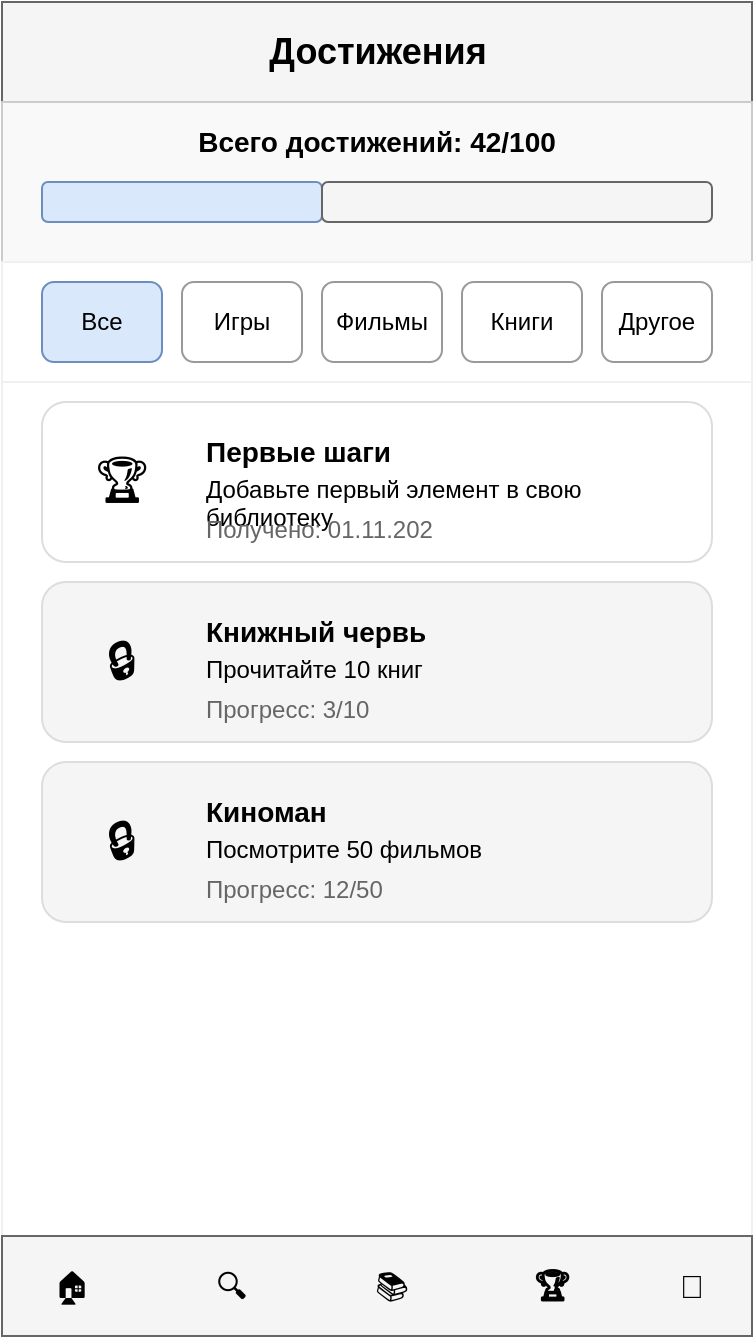 <mxfile version="21.6.6">
  <diagram name="Страница достижений - Мобильная версия" id="achievements-page-mobile">
    <mxGraphModel dx="375" dy="667" grid="1" gridSize="10" guides="1" tooltips="1" connect="1" arrows="1" fold="1" page="1" pageScale="1" pageWidth="375" pageHeight="667" math="0" shadow="0">
      <root>
        <mxCell id="0" />
        <mxCell id="1" parent="0" />
        <!-- Верхняя панель навигации -->
        <mxCell id="header" value="" style="rounded=0;whiteSpace=wrap;html=1;fillColor=#f5f5f5;strokeColor=#666666;fontColor=#333333;" vertex="1" parent="1">
          <mxGeometry x="0" y="0" width="375" height="50" as="geometry" />
        </mxCell>
        <mxCell id="page_title" value="Достижения" style="text;html=1;strokeColor=none;fillColor=none;align=center;verticalAlign=middle;whiteSpace=wrap;rounded=0;fontStyle=1;fontSize=18;" vertex="1" parent="1">
          <mxGeometry x="107.5" y="10" width="160" height="30" as="geometry" />
        </mxCell>
        <!-- Статистика достижений -->
        <mxCell id="stats_container" value="" style="rounded=0;whiteSpace=wrap;html=1;fillColor=#f9f9f9;strokeColor=#cccccc;" vertex="1" parent="1">
          <mxGeometry x="0" y="50" width="375" height="80" as="geometry" />
        </mxCell>
        <mxCell id="total_achievements" value="Всего достижений: 42/100" style="text;html=1;strokeColor=none;fillColor=none;align=center;verticalAlign=middle;whiteSpace=wrap;rounded=0;fontSize=14;fontStyle=1" vertex="1" parent="1">
          <mxGeometry x="20" y="60" width="335" height="20" as="geometry" />
        </mxCell>
        <mxCell id="progress_bar" value="" style="rounded=1;whiteSpace=wrap;html=1;fillColor=#dae8fc;strokeColor=#6c8ebf;" vertex="1" parent="1">
          <mxGeometry x="20" y="90" width="140" height="20" as="geometry" />
        </mxCell>
        <mxCell id="progress_bar_bg" value="" style="rounded=1;whiteSpace=wrap;html=1;fillColor=#f5f5f5;strokeColor=#666666;" vertex="1" parent="1">
          <mxGeometry x="160" y="90" width="195" height="20" as="geometry" />
        </mxCell>
        <!-- Категории достижений -->
        <mxCell id="categories_container" value="" style="rounded=0;whiteSpace=wrap;html=1;fillColor=#ffffff;strokeColor=#f0f0f0;" vertex="1" parent="1">
          <mxGeometry x="0" y="130" width="375" height="60" as="geometry" />
        </mxCell>
        <mxCell id="cat_all" value="Все" style="rounded=1;whiteSpace=wrap;html=1;fillColor=#dae8fc;strokeColor=#6c8ebf;fontSize=12;" vertex="1" parent="1">
          <mxGeometry x="20" y="140" width="60" height="40" as="geometry" />
        </mxCell>
        <mxCell id="cat_games" value="Игры" style="rounded=1;whiteSpace=wrap;html=1;fillColor=#ffffff;strokeColor=#999999;fontSize=12;" vertex="1" parent="1">
          <mxGeometry x="90" y="140" width="60" height="40" as="geometry" />
        </mxCell>
        <mxCell id="cat_movies" value="Фильмы" style="rounded=1;whiteSpace=wrap;html=1;fillColor=#ffffff;strokeColor=#999999;fontSize=12;" vertex="1" parent="1">
          <mxGeometry x="160" y="140" width="60" height="40" as="geometry" />
        </mxCell>
        <mxCell id="cat_books" value="Книги" style="rounded=1;whiteSpace=wrap;html=1;fillColor=#ffffff;strokeColor=#999999;fontSize=12;" vertex="1" parent="1">
          <mxGeometry x="230" y="140" width="60" height="40" as="geometry" />
        </mxCell>
        <mxCell id="cat_other" value="Другое" style="rounded=1;whiteSpace=wrap;html=1;fillColor=#ffffff;strokeColor=#999999;fontSize=12;" vertex="1" parent="1">
          <mxGeometry x="300" y="140" width="55" height="40" as="geometry" />
        </mxCell>
        <!-- Список достижений -->
        <mxCell id="achievements_list" value="" style="rounded=0;whiteSpace=wrap;html=1;fillColor=#ffffff;strokeColor=#f0f0f0;" vertex="1" parent="1">
          <mxGeometry x="0" y="190" width="375" height="427" as="geometry" />
        </mxCell>
        <!-- Достижение 1 (Разблокированное) -->
        <mxCell id="achievement_1" value="" style="rounded=1;whiteSpace=wrap;html=1;fillColor=#ffffff;strokeColor=#dddddd;" vertex="1" parent="1">
          <mxGeometry x="20" y="200" width="335" height="80" as="geometry" />
        </mxCell>
        <mxCell id="achievement_1_icon" value="🏆" style="text;html=1;strokeColor=none;fillColor=none;align=center;verticalAlign=middle;whiteSpace=wrap;rounded=0;fontSize=24;" vertex="1" parent="1">
          <mxGeometry x="30" y="210" width="60" height="60" as="geometry" />
        </mxCell>
        <mxCell id="achievement_1_title" value="Первые шаги" style="text;html=1;strokeColor=none;fillColor=none;align=left;verticalAlign=top;whiteSpace=wrap;rounded=0;fontStyle=1;fontSize=14;" vertex="1" parent="1">
          <mxGeometry x="100" y="210" width="245" height="20" as="geometry" />
        </mxCell>
        <mxCell id="achievement_1_desc" value="Добавьте первый элемент в свою библиотеку" style="text;html=1;strokeColor=none;fillColor=none;align=left;verticalAlign=top;whiteSpace=wrap;rounded=0;fontSize=12;" vertex="1" parent="1">
          <mxGeometry x="100" y="230" width="245" height="20" as="geometry" />
        </mxCell>
        <mxCell id="achievement_1_date" value="Получено: 01.11.202" style="text;html=1;strokeColor=none;fillColor=none;align=left;verticalAlign=top;whiteSpace=wrap;rounded=0;fontSize=12;fontColor=#666666;" vertex="1" parent="1">
          <mxGeometry x="100" y="250" width="245" height="20" as="geometry" />
        </mxCell>
        <!-- Достижение 2 (Заблокированное) -->
        <mxCell id="achievement_2" value="" style="rounded=1;whiteSpace=wrap;html=1;fillColor=#f5f5f5;strokeColor=#dddddd;" vertex="1" parent="1">
          <mxGeometry x="20" y="290" width="335" height="80" as="geometry" />
        </mxCell>
        <mxCell id="achievement_2_icon" value="🔒" style="text;html=1;strokeColor=none;fillColor=none;align=center;verticalAlign=middle;whiteSpace=wrap;rounded=0;fontSize=24;" vertex="1" parent="1">
          <mxGeometry x="30" y="300" width="60" height="60" as="geometry" />
        </mxCell>
        <mxCell id="achievement_2_title" value="Книжный червь" style="text;html=1;strokeColor=none;fillColor=none;align=left;verticalAlign=top;whiteSpace=wrap;rounded=0;fontStyle=1;fontSize=14;" vertex="1" parent="1">
          <mxGeometry x="100" y="300" width="245" height="20" as="geometry" />
        </mxCell>
        <mxCell id="achievement_2_desc" value="Прочитайте 10 книг" style="text;html=1;strokeColor=none;fillColor=none;align=left;verticalAlign=top;whiteSpace=wrap;rounded=0;fontSize=12;" vertex="1" parent="1">
          <mxGeometry x="100" y="320" width="245" height="20" as="geometry" />
        </mxCell>
        <mxCell id="achievement_2_progress" value="Прогресс: 3/10" style="text;html=1;strokeColor=none;fillColor=none;align=left;verticalAlign=top;whiteSpace=wrap;rounded=0;fontSize=12;fontColor=#666666;" vertex="1" parent="1">
          <mxGeometry x="100" y="340" width="245" height="20" as="geometry" />
        </mxCell>
        <!-- Достижение 3 (Заблокированное) -->
        <mxCell id="achievement_3" value="" style="rounded=1;whiteSpace=wrap;html=1;fillColor=#f5f5f5;strokeColor=#dddddd;" vertex="1" parent="1">
          <mxGeometry x="20" y="380" width="335" height="80" as="geometry" />
        </mxCell>
        <mxCell id="achievement_3_icon" value="🔒" style="text;html=1;strokeColor=none;fillColor=none;align=center;verticalAlign=middle;whiteSpace=wrap;rounded=0;fontSize=24;" vertex="1" parent="1">
          <mxGeometry x="30" y="390" width="60" height="60" as="geometry" />
        </mxCell>
        <mxCell id="achievement_3_title" value="Киноман" style="text;html=1;strokeColor=none;fillColor=none;align=left;verticalAlign=top;whiteSpace=wrap;rounded=0;fontStyle=1;fontSize=14;" vertex="1" parent="1">
          <mxGeometry x="100" y="390" width="245" height="20" as="geometry" />
        </mxCell>
        <mxCell id="achievement_3_desc" value="Посмотрите 50 фильмов" style="text;html=1;strokeColor=none;fillColor=none;align=left;verticalAlign=top;whiteSpace=wrap;rounded=0;fontSize=12;" vertex="1" parent="1">
          <mxGeometry x="100" y="410" width="245" height="20" as="geometry" />
        </mxCell>
        <mxCell id="achievement_3_progress" value="Прогресс: 12/50" style="text;html=1;strokeColor=none;fillColor=none;align=left;verticalAlign=top;whiteSpace=wrap;rounded=0;fontSize=12;fontColor=#666666;" vertex="1" parent="1">
          <mxGeometry x="100" y="430" width="245" height="20" as="geometry" />
        </mxCell>
        <!-- Нижняя навигационная панель -->
        <mxCell id="bottom_nav" value="" style="rounded=0;whiteSpace=wrap;html=1;fillColor=#f5f5f5;strokeColor=#666666;fontColor=#333333;" vertex="1" parent="1">
          <mxGeometry x="0" y="617" width="375" height="50" as="geometry" />
        </mxCell>
        <mxCell id="nav_home" value="🏠" style="text;html=1;strokeColor=none;fillColor=none;align=center;verticalAlign=middle;whiteSpace=wrap;rounded=0;fontSize=16;" vertex="1" parent="1">
          <mxGeometry x="20" y="627" width="30" height="30" as="geometry" />
        </mxCell>
        <mxCell id="nav_search" value="🔍" style="text;html=1;strokeColor=none;fillColor=none;align=center;verticalAlign=middle;whiteSpace=wrap;rounded=0;fontSize=16;" vertex="1" parent="1">
          <mxGeometry x="100" y="627" width="30" height="30" as="geometry" />
        </mxCell>
        <mxCell id="nav_library" value="📚" style="text;html=1;strokeColor=none;fillColor=none;align=center;verticalAlign=middle;whiteSpace=wrap;rounded=0;fontSize=16;" vertex="1" parent="1">
          <mxGeometry x="180" y="627" width="30" height="30" as="geometry" />
        </mxCell>
        <mxCell id="nav_achievements" value="🏆" style="text;html=1;strokeColor=none;fillColor=none;align=center;verticalAlign=middle;whiteSpace=wrap;rounded=0;fontSize=16;fontStyle=1" vertex="1" parent="1">
          <mxGeometry x="260" y="627" width="30" height="30" as="geometry" />
        </mxCell>
        <mxCell id="nav_profile" value="👤" style="text;html=1;strokeColor=none;fillColor=none;align=center;verticalAlign=middle;whiteSpace=wrap;rounded=0;fontSize=16;" vertex="1" parent="1">
          <mxGeometry x="330" y="627" width="30" height="30" as="geometry" />
        </mxCell>
      </root>
    </mxGraphModel>
  </diagram>
</mxfile>
